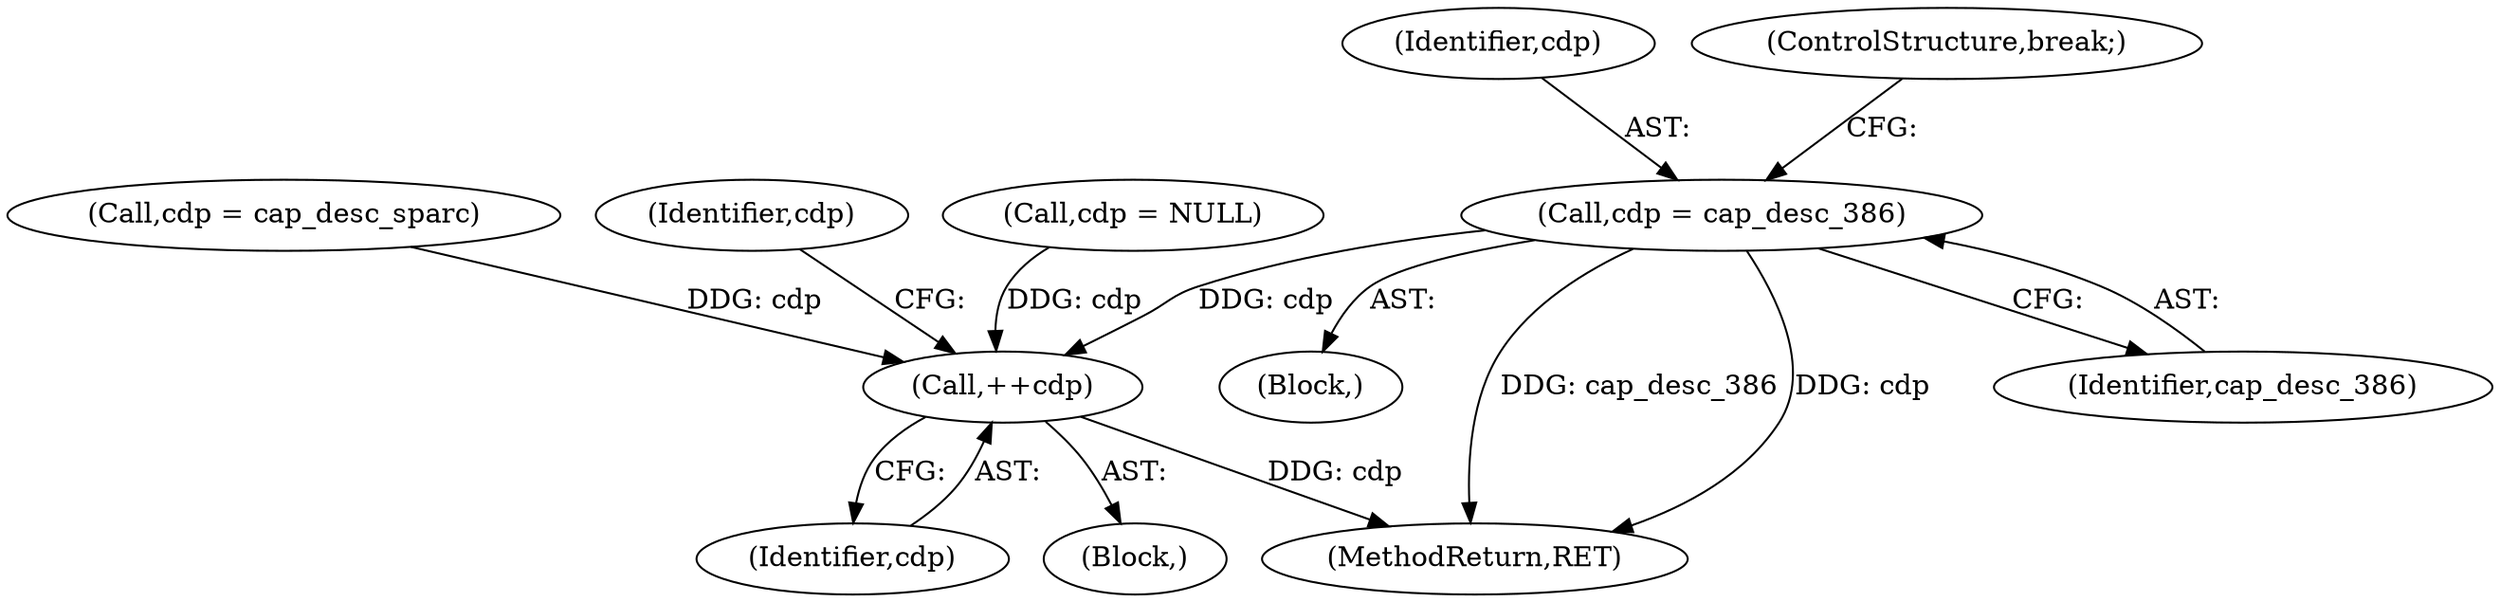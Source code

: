 digraph "0_file_ce90e05774dd77d86cfc8dfa6da57b32816841c4_5@pointer" {
"1000577" [label="(Call,cdp = cap_desc_386)"];
"1000629" [label="(Call,++cdp)"];
"1000570" [label="(Call,cdp = cap_desc_sparc)"];
"1000629" [label="(Call,++cdp)"];
"1000566" [label="(Block,)"];
"1000704" [label="(MethodReturn,RET)"];
"1000630" [label="(Identifier,cdp)"];
"1000578" [label="(Identifier,cdp)"];
"1000601" [label="(Identifier,cdp)"];
"1000603" [label="(Block,)"];
"1000580" [label="(ControlStructure,break;)"];
"1000579" [label="(Identifier,cap_desc_386)"];
"1000577" [label="(Call,cdp = cap_desc_386)"];
"1000582" [label="(Call,cdp = NULL)"];
"1000577" -> "1000566"  [label="AST: "];
"1000577" -> "1000579"  [label="CFG: "];
"1000578" -> "1000577"  [label="AST: "];
"1000579" -> "1000577"  [label="AST: "];
"1000580" -> "1000577"  [label="CFG: "];
"1000577" -> "1000704"  [label="DDG: cap_desc_386"];
"1000577" -> "1000704"  [label="DDG: cdp"];
"1000577" -> "1000629"  [label="DDG: cdp"];
"1000629" -> "1000603"  [label="AST: "];
"1000629" -> "1000630"  [label="CFG: "];
"1000630" -> "1000629"  [label="AST: "];
"1000601" -> "1000629"  [label="CFG: "];
"1000629" -> "1000704"  [label="DDG: cdp"];
"1000570" -> "1000629"  [label="DDG: cdp"];
"1000582" -> "1000629"  [label="DDG: cdp"];
}
